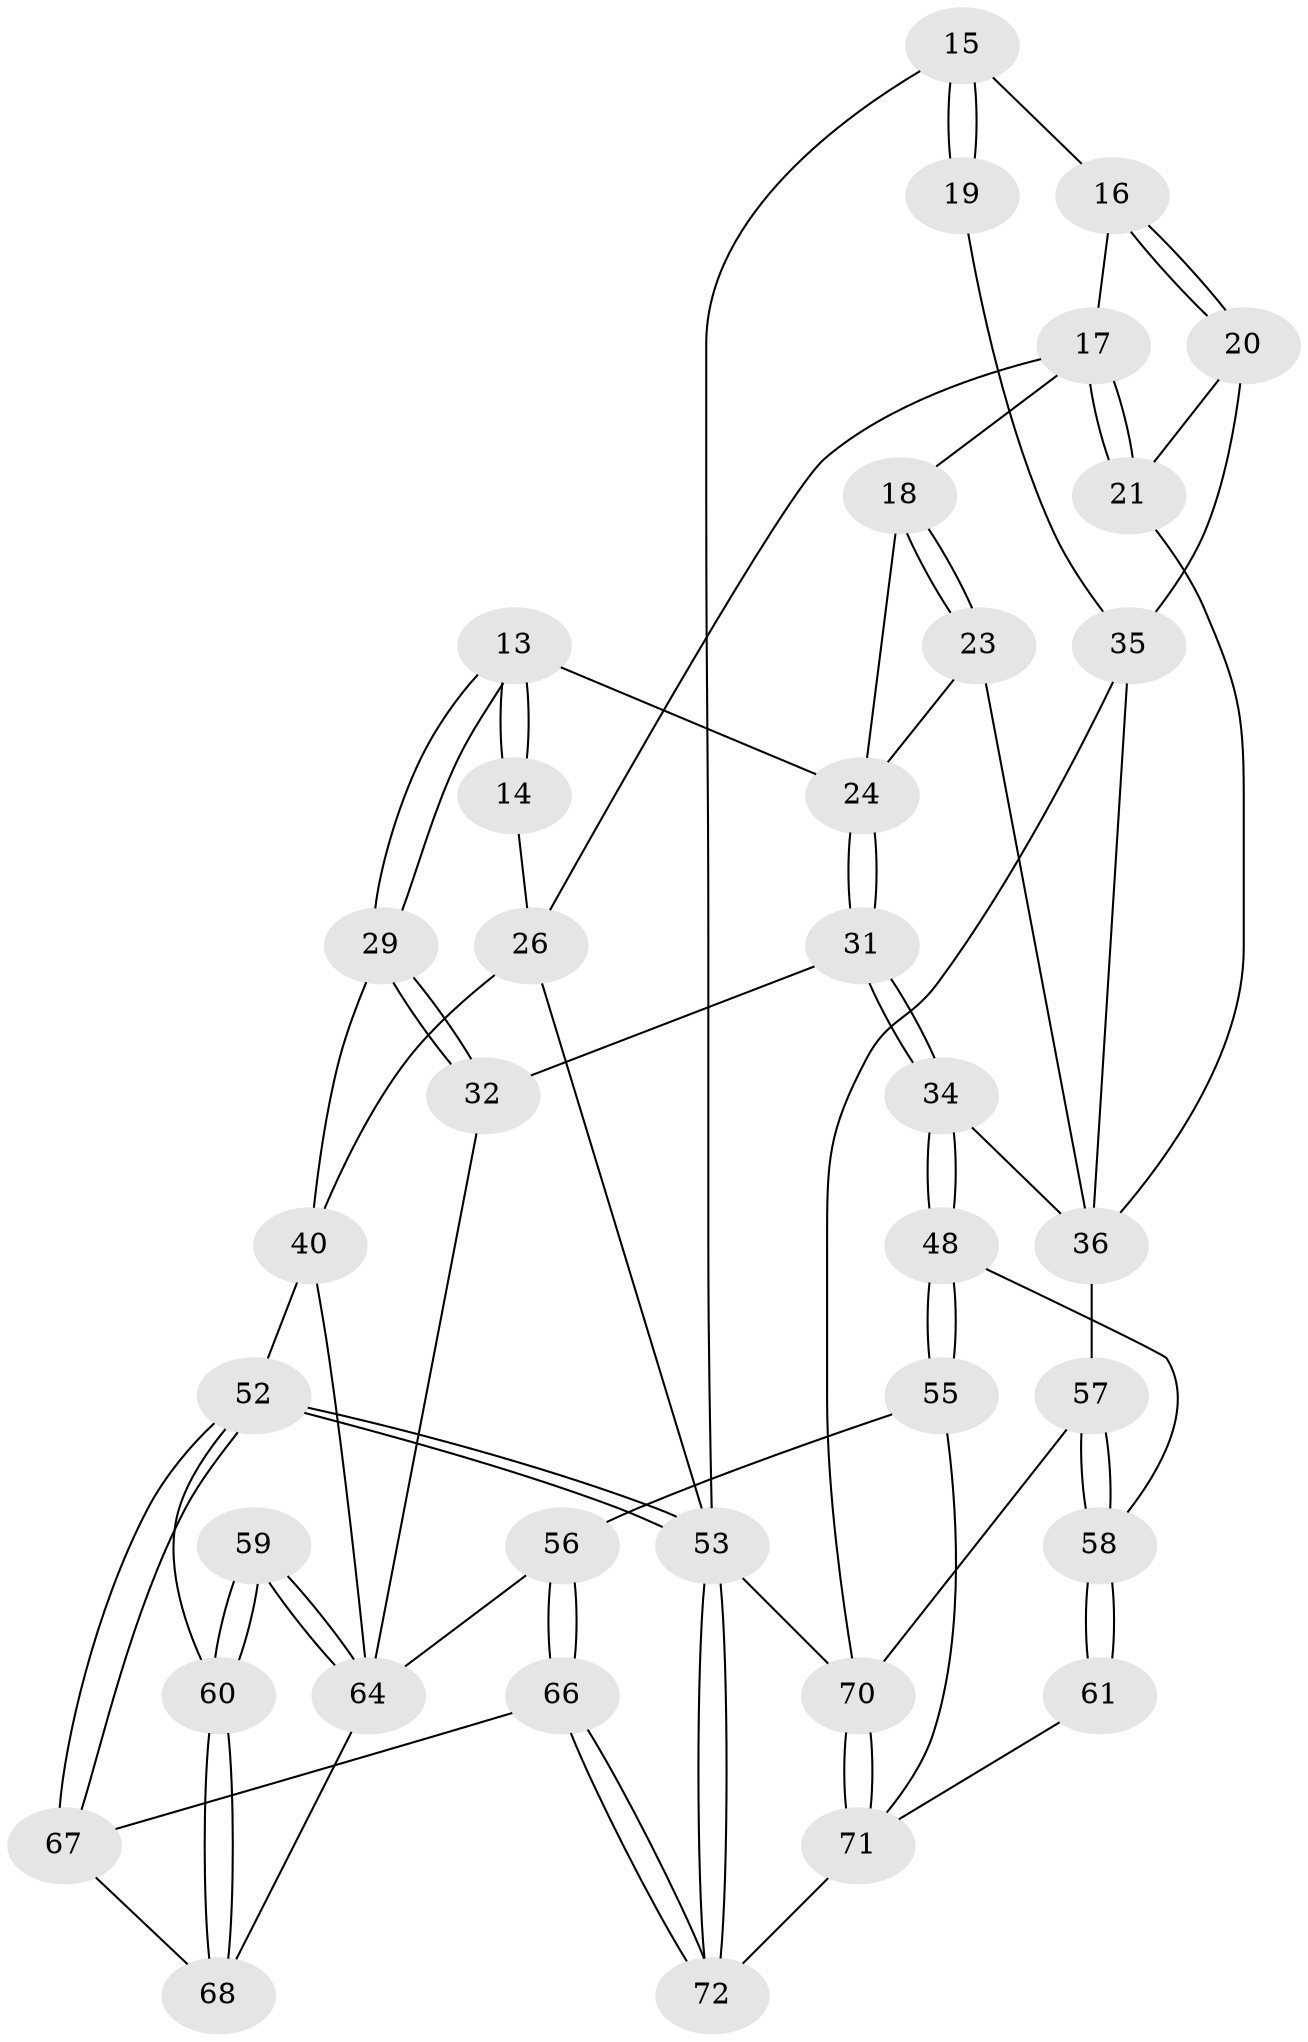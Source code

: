 // original degree distribution, {3: 0.027777777777777776, 5: 0.5277777777777778, 6: 0.20833333333333334, 4: 0.2361111111111111}
// Generated by graph-tools (version 1.1) at 2025/00/03/09/25 05:00:48]
// undirected, 36 vertices, 81 edges
graph export_dot {
graph [start="1"]
  node [color=gray90,style=filled];
  13 [pos="+0.3607551488052773+0.14001604454087005"];
  14 [pos="+0.35457041681494805+0.11626984028498052"];
  15 [pos="+0.8826189375818921+0.12322640419153384",super="+3"];
  16 [pos="+0.8782666233487241+0.1302786919911139",super="+8"];
  17 [pos="+0.7468628411785513+0.142557252767701",super="+9+10"];
  18 [pos="+0.6101217800610365+0.1530334643764437",super="+11"];
  19 [pos="+1+0"];
  20 [pos="+0.894580696629463+0.15509672117557358"];
  21 [pos="+0.7638270135070828+0.31490067623918044"];
  23 [pos="+0.604787098282259+0.21020000718389154"];
  24 [pos="+0.5226085785142928+0.24183834312311642",super="+12"];
  26 [pos="+0.1481190298319862+0.09688932088818487",super="+5+6"];
  29 [pos="+0.23425292255557328+0.34239001145545633"];
  31 [pos="+0.5042015222168396+0.4506129555918005"];
  32 [pos="+0.3411343142589912+0.42428675743996347"];
  34 [pos="+0.5226794029867609+0.46140747988601666"];
  35 [pos="+1+0.2828345467935697",super="+22"];
  36 [pos="+0.8191955145176356+0.40610573951842843",super="+33+25"];
  40 [pos="+0.1267527225554576+0.5687254426511993",super="+39+30"];
  48 [pos="+0.5242436747644182+0.4693207852295166"];
  52 [pos="+0+1",super="+51+41+28"];
  53 [pos="+0+1",super="+4+37"];
  55 [pos="+0.43180053727604956+0.7761448336242501"];
  56 [pos="+0.3934858563999748+0.7814254751131117"];
  57 [pos="+0.812589003867269+0.7500147330518037",super="+50+45"];
  58 [pos="+0.7621453436919801+0.7500035336136582",super="+46+47"];
  59 [pos="+0+0.7427058399098351"];
  60 [pos="+0+0.7583789727511219"];
  61 [pos="+0.6309592468158536+0.8101715100525193"];
  64 [pos="+0.23096358479137183+0.7413569099800904",super="+43+42+44+54"];
  66 [pos="+0.2886011941124616+0.993075695475582"];
  67 [pos="+0.16847026697704295+0.8471237838942769"];
  68 [pos="+0.18392951187995554+0.7838803059745701"];
  70 [pos="+1+1",super="+69"];
  71 [pos="+0.6347000012311373+1",super="+63+62"];
  72 [pos="+0.24510202869735317+1"];
  13 -- 14;
  13 -- 14;
  13 -- 29;
  13 -- 29;
  13 -- 24;
  14 -- 26 [weight=2];
  15 -- 16 [weight=2];
  15 -- 19 [weight=2];
  15 -- 19;
  15 -- 53 [weight=2];
  16 -- 20;
  16 -- 20;
  16 -- 17;
  17 -- 18 [weight=2];
  17 -- 21;
  17 -- 21;
  17 -- 26;
  18 -- 23;
  18 -- 23;
  18 -- 24;
  19 -- 35;
  20 -- 21;
  20 -- 35;
  21 -- 36;
  23 -- 24;
  23 -- 36;
  24 -- 31;
  24 -- 31;
  26 -- 53;
  26 -- 40;
  29 -- 32;
  29 -- 32;
  29 -- 40;
  31 -- 32;
  31 -- 34;
  31 -- 34;
  32 -- 64;
  34 -- 48;
  34 -- 48;
  34 -- 36;
  35 -- 36;
  35 -- 70;
  36 -- 57;
  40 -- 52 [weight=2];
  40 -- 64 [weight=2];
  48 -- 55;
  48 -- 55;
  48 -- 58;
  52 -- 53 [weight=2];
  52 -- 53;
  52 -- 67;
  52 -- 67;
  52 -- 60;
  53 -- 72;
  53 -- 72;
  53 -- 70 [weight=2];
  55 -- 56;
  55 -- 71;
  56 -- 66;
  56 -- 66;
  56 -- 64;
  57 -- 58 [weight=2];
  57 -- 58;
  57 -- 70 [weight=2];
  58 -- 61 [weight=2];
  58 -- 61;
  59 -- 60;
  59 -- 60;
  59 -- 64 [weight=2];
  59 -- 64;
  60 -- 68;
  60 -- 68;
  61 -- 71;
  64 -- 68;
  66 -- 67;
  66 -- 72;
  66 -- 72;
  67 -- 68;
  70 -- 71 [weight=2];
  70 -- 71;
  71 -- 72;
}
